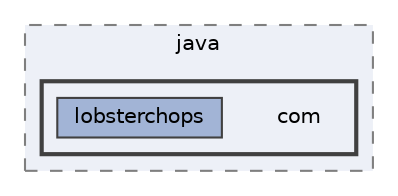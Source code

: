 digraph "core/src/main/java/com"
{
 // LATEX_PDF_SIZE
  bgcolor="transparent";
  edge [fontname=Helvetica,fontsize=10,labelfontname=Helvetica,labelfontsize=10];
  node [fontname=Helvetica,fontsize=10,shape=box,height=0.2,width=0.4];
  compound=true
  subgraph clusterdir_6d0f1805523af42a675fba128cf43f17 {
    graph [ bgcolor="#edf0f7", pencolor="grey50", label="java", fontname=Helvetica,fontsize=10 style="filled,dashed", URL="dir_6d0f1805523af42a675fba128cf43f17.html",tooltip=""]
  subgraph clusterdir_729c77019f226c871c7e6b45df03719b {
    graph [ bgcolor="#edf0f7", pencolor="grey25", label="", fontname=Helvetica,fontsize=10 style="filled,bold", URL="dir_729c77019f226c871c7e6b45df03719b.html",tooltip=""]
    dir_729c77019f226c871c7e6b45df03719b [shape=plaintext, label="com"];
  dir_3b0583e8e50edc61fa7831b461a2f5e9 [label="lobsterchops", fillcolor="#a2b4d6", color="grey25", style="filled", URL="dir_3b0583e8e50edc61fa7831b461a2f5e9.html",tooltip=""];
  }
  }
}
